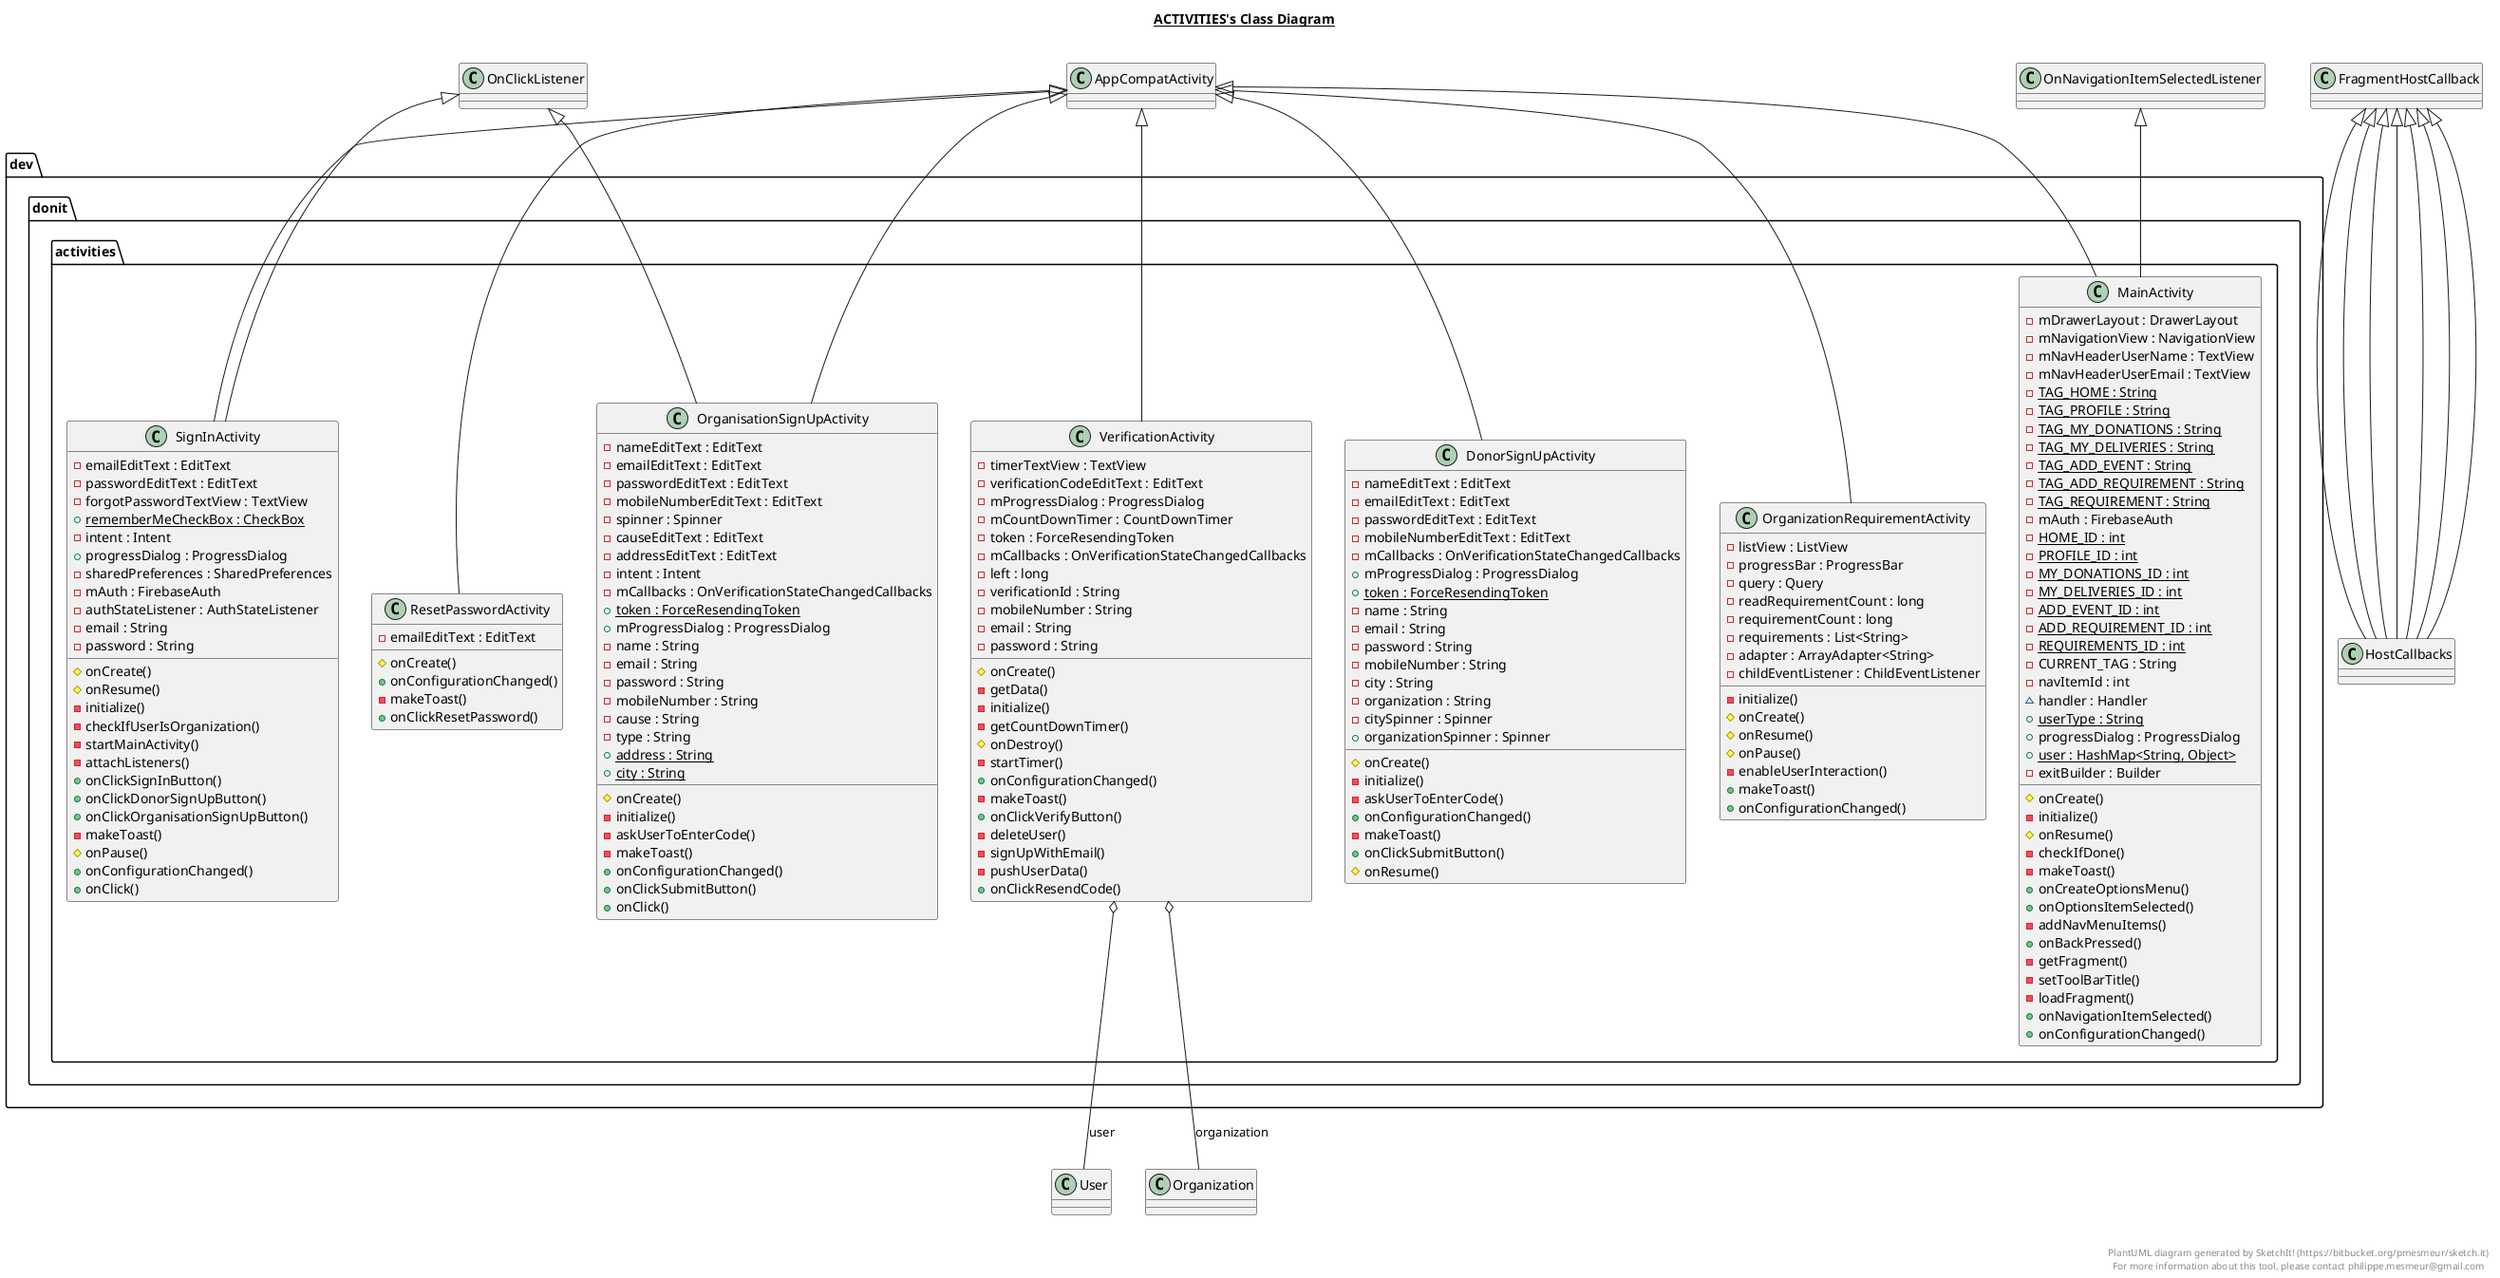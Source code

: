 @startuml

title __ACTIVITIES's Class Diagram__\n

  package dev.donit {
    package dev.donit.activities {
      class DonorSignUpActivity {
          - nameEditText : EditText
          - emailEditText : EditText
          - passwordEditText : EditText
          - mobileNumberEditText : EditText
          - mCallbacks : OnVerificationStateChangedCallbacks
          + mProgressDialog : ProgressDialog
          {static} + token : ForceResendingToken
          - name : String
          - email : String
          - password : String
          - mobileNumber : String
          - city : String
          - organization : String
          - citySpinner : Spinner
          + organizationSpinner : Spinner
          # onCreate()
          - initialize()
          - askUserToEnterCode()
          + onConfigurationChanged()
          - makeToast()
          + onClickSubmitButton()
          # onResume()
      }
    }
  }
  

  package dev.donit {
    package dev.donit.activities {
      class MainActivity {
          - mDrawerLayout : DrawerLayout
          - mNavigationView : NavigationView
          - mNavHeaderUserName : TextView
          - mNavHeaderUserEmail : TextView
          {static} - TAG_HOME : String
          {static} - TAG_PROFILE : String
          {static} - TAG_MY_DONATIONS : String
          {static} - TAG_MY_DELIVERIES : String
          {static} - TAG_ADD_EVENT : String
          {static} - TAG_ADD_REQUIREMENT : String
          {static} - TAG_REQUIREMENT : String
          - mAuth : FirebaseAuth
          {static} - HOME_ID : int
          {static} - PROFILE_ID : int
          {static} - MY_DONATIONS_ID : int
          {static} - MY_DELIVERIES_ID : int
          {static} - ADD_EVENT_ID : int
          {static} - ADD_REQUIREMENT_ID : int
          {static} - REQUIREMENTS_ID : int
          - CURRENT_TAG : String
          - navItemId : int
          ~ handler : Handler
          {static} + userType : String
          + progressDialog : ProgressDialog
          {static} + user : HashMap<String, Object>
          - exitBuilder : Builder
          # onCreate()
          - initialize()
          # onResume()
          - checkIfDone()
          - makeToast()
          + onCreateOptionsMenu()
          + onOptionsItemSelected()
          - addNavMenuItems()
          + onBackPressed()
          - getFragment()
          - setToolBarTitle()
          - loadFragment()
          + onNavigationItemSelected()
          + onConfigurationChanged()
      }
    }
  }
  

  package dev.donit {
    package dev.donit.activities {
      class OrganisationSignUpActivity {
          - nameEditText : EditText
          - emailEditText : EditText
          - passwordEditText : EditText
          - mobileNumberEditText : EditText
          - spinner : Spinner
          - causeEditText : EditText
          - addressEditText : EditText
          - intent : Intent
          - mCallbacks : OnVerificationStateChangedCallbacks
          {static} + token : ForceResendingToken
          + mProgressDialog : ProgressDialog
          - name : String
          - email : String
          - password : String
          - mobileNumber : String
          - cause : String
          - type : String
          {static} + address : String
          {static} + city : String
          # onCreate()
          - initialize()
          - askUserToEnterCode()
          - makeToast()
          + onConfigurationChanged()
          + onClickSubmitButton()
          + onClick()
      }
    }
  }
  

  package dev.donit {
    package dev.donit.activities {
      class OrganizationRequirementActivity {
          - listView : ListView
          - progressBar : ProgressBar
          - query : Query
          - readRequirementCount : long
          - requirementCount : long
          - requirements : List<String>
          - adapter : ArrayAdapter<String>
          - childEventListener : ChildEventListener
          - initialize()
          # onCreate()
          # onResume()
          # onPause()
          - enableUserInteraction()
          + makeToast()
          + onConfigurationChanged()
      }
    }
  }
  

  package dev.donit {
    package dev.donit.activities {
      class ResetPasswordActivity {
          - emailEditText : EditText
          # onCreate()
          + onConfigurationChanged()
          - makeToast()
          + onClickResetPassword()
      }
    }
  }
  

  package dev.donit {
    package dev.donit.activities {
      class SignInActivity {
          - emailEditText : EditText
          - passwordEditText : EditText
          - forgotPasswordTextView : TextView
          {static} + rememberMeCheckBox : CheckBox
          - intent : Intent
          + progressDialog : ProgressDialog
          - sharedPreferences : SharedPreferences
          - mAuth : FirebaseAuth
          - authStateListener : AuthStateListener
          - email : String
          - password : String
          # onCreate()
          # onResume()
          - initialize()
          - checkIfUserIsOrganization()
          - startMainActivity()
          - attachListeners()
          + onClickSignInButton()
          + onClickDonorSignUpButton()
          + onClickOrganisationSignUpButton()
          - makeToast()
          # onPause()
          + onConfigurationChanged()
          + onClick()
      }
    }
  }
  

  package dev.donit {
    package dev.donit.activities {
      class VerificationActivity {
          - timerTextView : TextView
          - verificationCodeEditText : EditText
          - mProgressDialog : ProgressDialog
          - mCountDownTimer : CountDownTimer
          - token : ForceResendingToken
          - mCallbacks : OnVerificationStateChangedCallbacks
          - left : long
          - verificationId : String
          - mobileNumber : String
          - email : String
          - password : String
          # onCreate()
          - getData()
          - initialize()
          - getCountDownTimer()
          # onDestroy()
          - startTimer()
          + onConfigurationChanged()
          - makeToast()
          + onClickVerifyButton()
          - deleteUser()
          - signUpWithEmail()
          - pushUserData()
          + onClickResendCode()
      }
    }
  }
  

  DonorSignUpActivity -up-|> AppCompatActivity
  HostCallbacks -up-|> FragmentHostCallback
  MainActivity -up-|> OnNavigationItemSelectedListener
  MainActivity -up-|> AppCompatActivity
  HostCallbacks -up-|> FragmentHostCallback
  OrganisationSignUpActivity -up-|> OnClickListener
  OrganisationSignUpActivity -up-|> AppCompatActivity
  HostCallbacks -up-|> FragmentHostCallback
  OrganizationRequirementActivity -up-|> AppCompatActivity
  HostCallbacks -up-|> FragmentHostCallback
  ResetPasswordActivity -up-|> AppCompatActivity
  HostCallbacks -up-|> FragmentHostCallback
  SignInActivity -up-|> OnClickListener
  SignInActivity -up-|> AppCompatActivity
  HostCallbacks -up-|> FragmentHostCallback
  VerificationActivity -up-|> AppCompatActivity
  VerificationActivity o-- User : user
  VerificationActivity o-- Organization : organization
  HostCallbacks -up-|> FragmentHostCallback


right footer


PlantUML diagram generated by SketchIt! (https://bitbucket.org/pmesmeur/sketch.it)
For more information about this tool, please contact philippe.mesmeur@gmail.com
endfooter

@enduml

